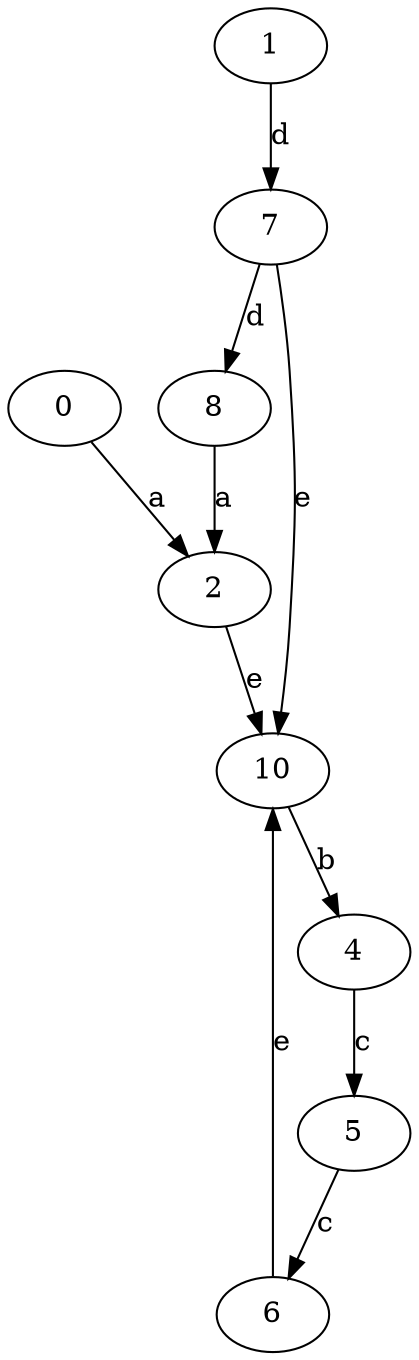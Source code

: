 strict digraph  {
0;
1;
2;
4;
5;
6;
7;
8;
10;
0 -> 2  [label=a];
1 -> 7  [label=d];
2 -> 10  [label=e];
4 -> 5  [label=c];
5 -> 6  [label=c];
6 -> 10  [label=e];
7 -> 8  [label=d];
7 -> 10  [label=e];
8 -> 2  [label=a];
10 -> 4  [label=b];
}
